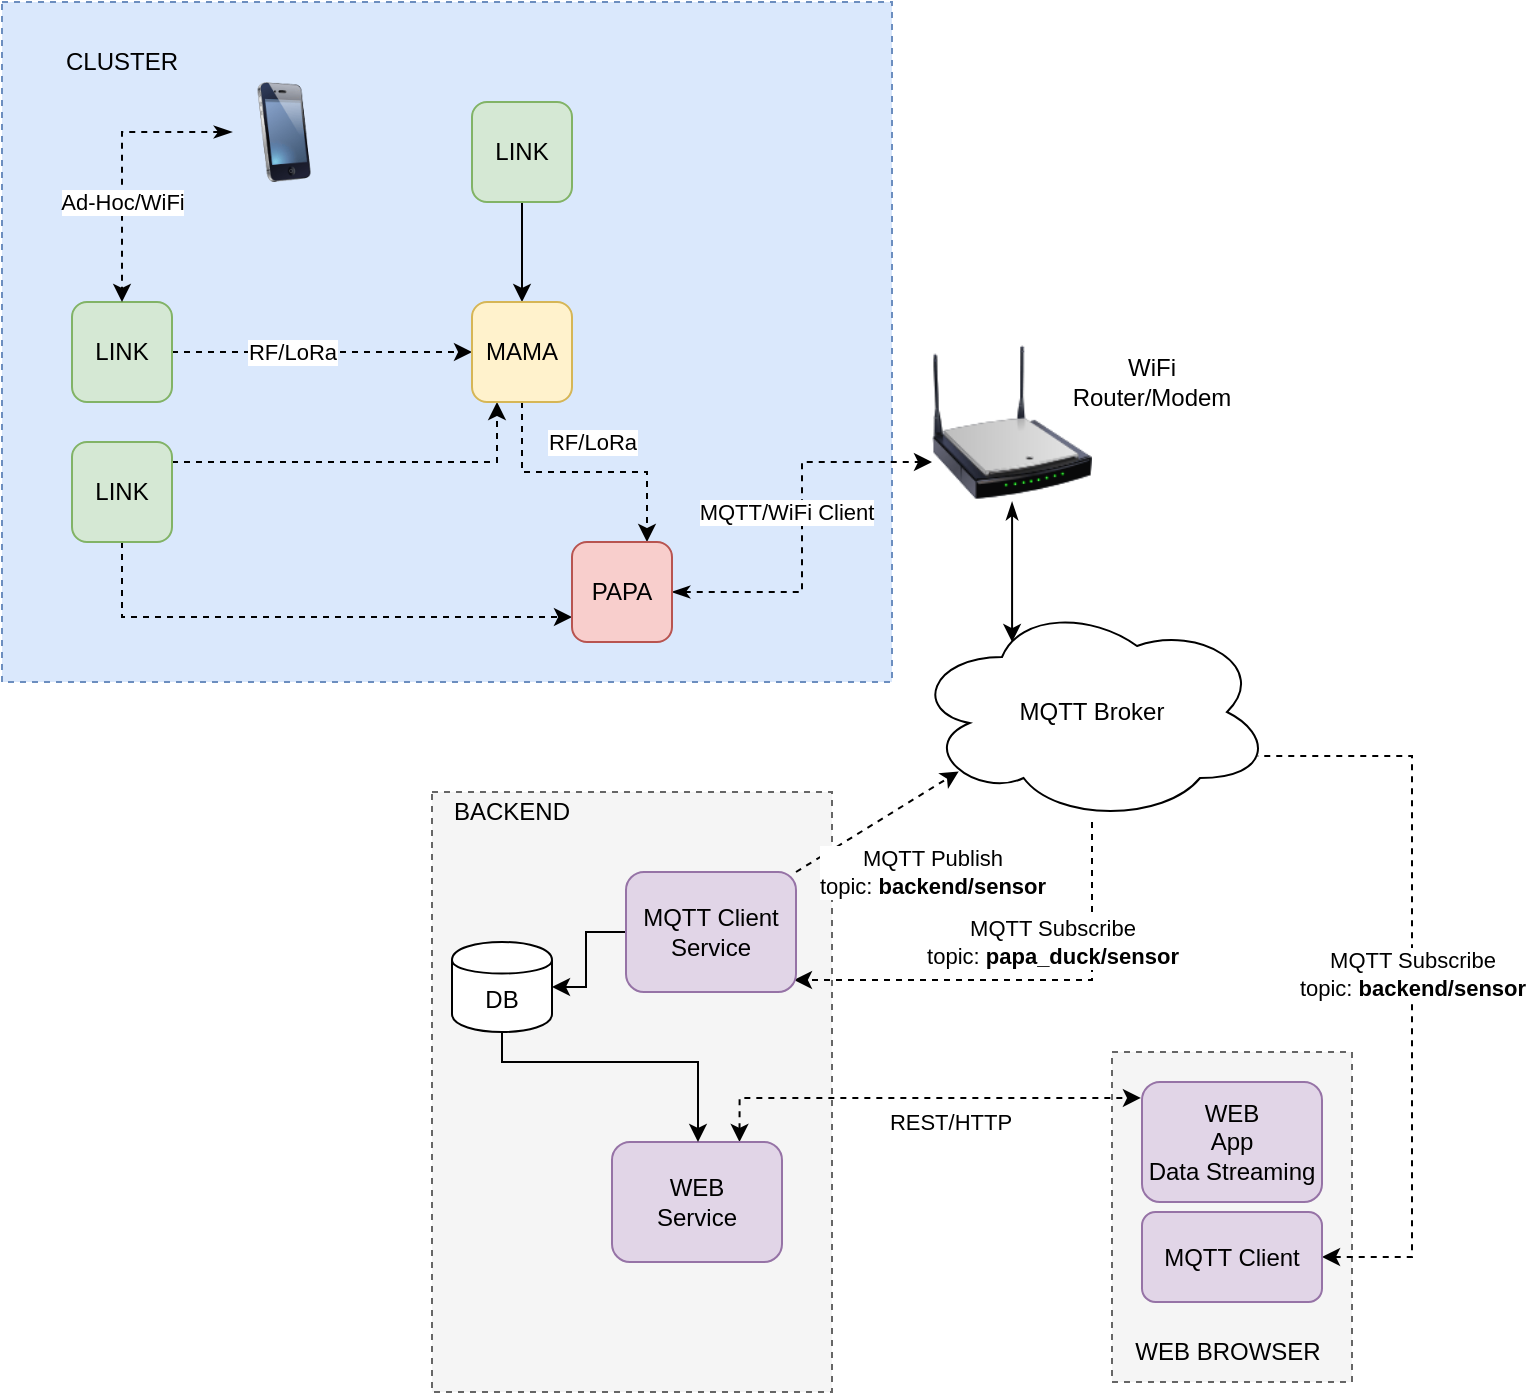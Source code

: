 <mxfile version="13.4.5" type="device"><diagram id="EJxz3tBTYT2ep9JXrAMy" name="Page-1"><mxGraphModel dx="1110" dy="738" grid="0" gridSize="10" guides="1" tooltips="1" connect="1" arrows="1" fold="1" page="1" pageScale="1" pageWidth="1100" pageHeight="850" math="0" shadow="0"><root><mxCell id="0"/><mxCell id="1" parent="0"/><mxCell id="kk1hSWZHGRrbGAi9tNtZ-46" value="" style="rounded=0;whiteSpace=wrap;html=1;dashed=1;fillColor=#f5f5f5;strokeColor=#666666;fontColor=#333333;" vertex="1" parent="1"><mxGeometry x="650" y="555" width="120" height="165" as="geometry"/></mxCell><mxCell id="kk1hSWZHGRrbGAi9tNtZ-35" value="" style="rounded=0;whiteSpace=wrap;html=1;dashed=1;fillColor=#dae8fc;strokeColor=#6c8ebf;" vertex="1" parent="1"><mxGeometry x="95" y="30" width="445" height="340" as="geometry"/></mxCell><mxCell id="kk1hSWZHGRrbGAi9tNtZ-24" value="" style="rounded=0;whiteSpace=wrap;html=1;dashed=1;fillColor=#f5f5f5;strokeColor=#666666;fontColor=#333333;" vertex="1" parent="1"><mxGeometry x="310" y="425" width="200" height="300" as="geometry"/></mxCell><mxCell id="kk1hSWZHGRrbGAi9tNtZ-8" style="edgeStyle=orthogonalEdgeStyle;rounded=0;orthogonalLoop=1;jettySize=auto;html=1;entryX=0;entryY=0.5;entryDx=0;entryDy=0;dashed=1;" edge="1" parent="1" source="kk1hSWZHGRrbGAi9tNtZ-1" target="kk1hSWZHGRrbGAi9tNtZ-4"><mxGeometry relative="1" as="geometry"/></mxCell><mxCell id="kk1hSWZHGRrbGAi9tNtZ-39" value="RF/LoRa" style="edgeLabel;html=1;align=center;verticalAlign=middle;resizable=0;points=[];" vertex="1" connectable="0" parent="kk1hSWZHGRrbGAi9tNtZ-8"><mxGeometry x="-0.2" relative="1" as="geometry"><mxPoint as="offset"/></mxGeometry></mxCell><mxCell id="kk1hSWZHGRrbGAi9tNtZ-1" value="LINK" style="rounded=1;whiteSpace=wrap;html=1;fillColor=#d5e8d4;strokeColor=#82b366;" vertex="1" parent="1"><mxGeometry x="130" y="180" width="50" height="50" as="geometry"/></mxCell><mxCell id="kk1hSWZHGRrbGAi9tNtZ-12" style="edgeStyle=orthogonalEdgeStyle;rounded=0;orthogonalLoop=1;jettySize=auto;html=1;entryX=0.5;entryY=0;entryDx=0;entryDy=0;" edge="1" parent="1" source="kk1hSWZHGRrbGAi9tNtZ-2" target="kk1hSWZHGRrbGAi9tNtZ-4"><mxGeometry relative="1" as="geometry"/></mxCell><mxCell id="kk1hSWZHGRrbGAi9tNtZ-2" value="LINK" style="rounded=1;whiteSpace=wrap;html=1;fillColor=#d5e8d4;strokeColor=#82b366;" vertex="1" parent="1"><mxGeometry x="330" y="80" width="50" height="50" as="geometry"/></mxCell><mxCell id="kk1hSWZHGRrbGAi9tNtZ-9" style="edgeStyle=orthogonalEdgeStyle;rounded=0;orthogonalLoop=1;jettySize=auto;html=1;entryX=0.25;entryY=1;entryDx=0;entryDy=0;dashed=1;" edge="1" parent="1" source="kk1hSWZHGRrbGAi9tNtZ-3" target="kk1hSWZHGRrbGAi9tNtZ-4"><mxGeometry relative="1" as="geometry"><Array as="points"><mxPoint x="343" y="260"/></Array></mxGeometry></mxCell><mxCell id="kk1hSWZHGRrbGAi9tNtZ-13" style="edgeStyle=orthogonalEdgeStyle;rounded=0;orthogonalLoop=1;jettySize=auto;html=1;entryX=0;entryY=0.75;entryDx=0;entryDy=0;exitX=0.5;exitY=1;exitDx=0;exitDy=0;dashed=1;" edge="1" parent="1" source="kk1hSWZHGRrbGAi9tNtZ-3" target="kk1hSWZHGRrbGAi9tNtZ-5"><mxGeometry relative="1" as="geometry"/></mxCell><mxCell id="kk1hSWZHGRrbGAi9tNtZ-3" value="LINK" style="rounded=1;whiteSpace=wrap;html=1;fillColor=#d5e8d4;strokeColor=#82b366;" vertex="1" parent="1"><mxGeometry x="130" y="250" width="50" height="50" as="geometry"/></mxCell><mxCell id="kk1hSWZHGRrbGAi9tNtZ-11" style="edgeStyle=orthogonalEdgeStyle;rounded=0;orthogonalLoop=1;jettySize=auto;html=1;entryX=0.75;entryY=0;entryDx=0;entryDy=0;dashed=1;" edge="1" parent="1" source="kk1hSWZHGRrbGAi9tNtZ-4" target="kk1hSWZHGRrbGAi9tNtZ-5"><mxGeometry relative="1" as="geometry"/></mxCell><mxCell id="kk1hSWZHGRrbGAi9tNtZ-41" value="RF/LoRa" style="edgeLabel;html=1;align=center;verticalAlign=middle;resizable=0;points=[];" vertex="1" connectable="0" parent="kk1hSWZHGRrbGAi9tNtZ-11"><mxGeometry x="-0.13" y="-18" relative="1" as="geometry"><mxPoint x="12" y="-33" as="offset"/></mxGeometry></mxCell><mxCell id="kk1hSWZHGRrbGAi9tNtZ-4" value="MAMA" style="rounded=1;whiteSpace=wrap;html=1;fillColor=#fff2cc;strokeColor=#d6b656;" vertex="1" parent="1"><mxGeometry x="330" y="180" width="50" height="50" as="geometry"/></mxCell><mxCell id="kk1hSWZHGRrbGAi9tNtZ-19" style="edgeStyle=orthogonalEdgeStyle;rounded=0;orthogonalLoop=1;jettySize=auto;html=1;startArrow=classicThin;startFill=1;entryX=0;entryY=0.75;entryDx=0;entryDy=0;dashed=1;" edge="1" parent="1" source="kk1hSWZHGRrbGAi9tNtZ-5" target="kk1hSWZHGRrbGAi9tNtZ-44"><mxGeometry relative="1" as="geometry"/></mxCell><mxCell id="kk1hSWZHGRrbGAi9tNtZ-40" value="MQTT/WiFi Client" style="edgeLabel;html=1;align=center;verticalAlign=middle;resizable=0;points=[];" vertex="1" connectable="0" parent="kk1hSWZHGRrbGAi9tNtZ-19"><mxGeometry x="0.018" y="-1" relative="1" as="geometry"><mxPoint x="-9" y="-6" as="offset"/></mxGeometry></mxCell><mxCell id="kk1hSWZHGRrbGAi9tNtZ-5" value="PAPA" style="rounded=1;whiteSpace=wrap;html=1;fillColor=#f8cecc;strokeColor=#b85450;" vertex="1" parent="1"><mxGeometry x="380" y="300" width="50" height="50" as="geometry"/></mxCell><mxCell id="kk1hSWZHGRrbGAi9tNtZ-62" style="edgeStyle=orthogonalEdgeStyle;rounded=0;orthogonalLoop=1;jettySize=auto;html=1;entryX=0.988;entryY=0.9;entryDx=0;entryDy=0;entryPerimeter=0;startArrow=none;startFill=0;endArrow=classic;endFill=1;dashed=1;" edge="1" parent="1" source="kk1hSWZHGRrbGAi9tNtZ-18" target="kk1hSWZHGRrbGAi9tNtZ-21"><mxGeometry relative="1" as="geometry"><Array as="points"><mxPoint x="640" y="519"/></Array></mxGeometry></mxCell><mxCell id="kk1hSWZHGRrbGAi9tNtZ-63" value="MQTT Subscribe&lt;br&gt;topic: &lt;b&gt;papa_duck/sensor&lt;/b&gt;" style="edgeLabel;html=1;align=center;verticalAlign=middle;resizable=0;points=[];" vertex="1" connectable="0" parent="kk1hSWZHGRrbGAi9tNtZ-62"><mxGeometry x="0.377" y="-3" relative="1" as="geometry"><mxPoint x="58" y="-16" as="offset"/></mxGeometry></mxCell><mxCell id="kk1hSWZHGRrbGAi9tNtZ-18" value="MQTT Broker" style="ellipse;shape=cloud;whiteSpace=wrap;html=1;" vertex="1" parent="1"><mxGeometry x="550" y="330" width="180" height="110" as="geometry"/></mxCell><mxCell id="kk1hSWZHGRrbGAi9tNtZ-54" style="edgeStyle=orthogonalEdgeStyle;rounded=0;orthogonalLoop=1;jettySize=auto;html=1;entryX=1;entryY=0.5;entryDx=0;entryDy=0;startArrow=none;startFill=0;" edge="1" parent="1" source="kk1hSWZHGRrbGAi9tNtZ-21" target="kk1hSWZHGRrbGAi9tNtZ-53"><mxGeometry relative="1" as="geometry"/></mxCell><mxCell id="kk1hSWZHGRrbGAi9tNtZ-21" value="MQTT Client&lt;br&gt;Service" style="rounded=1;whiteSpace=wrap;html=1;fillColor=#e1d5e7;strokeColor=#9673a6;" vertex="1" parent="1"><mxGeometry x="407" y="465" width="85" height="60" as="geometry"/></mxCell><mxCell id="kk1hSWZHGRrbGAi9tNtZ-59" style="edgeStyle=orthogonalEdgeStyle;rounded=0;orthogonalLoop=1;jettySize=auto;html=1;exitX=0.75;exitY=0;exitDx=0;exitDy=0;entryX=-0.006;entryY=0.133;entryDx=0;entryDy=0;entryPerimeter=0;startArrow=classic;startFill=1;dashed=1;" edge="1" parent="1" source="kk1hSWZHGRrbGAi9tNtZ-22" target="kk1hSWZHGRrbGAi9tNtZ-47"><mxGeometry relative="1" as="geometry"/></mxCell><mxCell id="kk1hSWZHGRrbGAi9tNtZ-60" value="REST/HTTP" style="edgeLabel;html=1;align=center;verticalAlign=middle;resizable=0;points=[];" vertex="1" connectable="0" parent="kk1hSWZHGRrbGAi9tNtZ-59"><mxGeometry x="-0.083" y="1" relative="1" as="geometry"><mxPoint x="25.2" y="13.01" as="offset"/></mxGeometry></mxCell><mxCell id="kk1hSWZHGRrbGAi9tNtZ-22" value="WEB&lt;br&gt;Service" style="rounded=1;whiteSpace=wrap;html=1;fillColor=#e1d5e7;strokeColor=#9673a6;" vertex="1" parent="1"><mxGeometry x="400" y="600" width="85" height="60" as="geometry"/></mxCell><mxCell id="kk1hSWZHGRrbGAi9tNtZ-28" value="BACKEND" style="text;html=1;strokeColor=none;fillColor=none;align=center;verticalAlign=middle;whiteSpace=wrap;rounded=0;dashed=1;" vertex="1" parent="1"><mxGeometry x="330" y="425" width="40" height="20" as="geometry"/></mxCell><mxCell id="kk1hSWZHGRrbGAi9tNtZ-36" value="CLUSTER" style="text;html=1;strokeColor=none;fillColor=none;align=center;verticalAlign=middle;whiteSpace=wrap;rounded=0;dashed=1;" vertex="1" parent="1"><mxGeometry x="100" y="40" width="110" height="40" as="geometry"/></mxCell><mxCell id="kk1hSWZHGRrbGAi9tNtZ-38" value="Ad-Hoc/WiFi" style="edgeStyle=orthogonalEdgeStyle;rounded=0;orthogonalLoop=1;jettySize=auto;html=1;startArrow=classicThin;startFill=1;dashed=1;" edge="1" parent="1" source="kk1hSWZHGRrbGAi9tNtZ-37" target="kk1hSWZHGRrbGAi9tNtZ-1"><mxGeometry x="0.286" relative="1" as="geometry"><mxPoint as="offset"/></mxGeometry></mxCell><mxCell id="kk1hSWZHGRrbGAi9tNtZ-37" value="" style="image;html=1;image=img/lib/clip_art/telecommunication/iPhone_128x128.png;dashed=1;" vertex="1" parent="1"><mxGeometry x="210" y="70" width="52" height="50" as="geometry"/></mxCell><mxCell id="kk1hSWZHGRrbGAi9tNtZ-45" value="" style="edgeStyle=orthogonalEdgeStyle;rounded=0;orthogonalLoop=1;jettySize=auto;html=1;entryX=0.278;entryY=0.182;entryDx=0;entryDy=0;entryPerimeter=0;startArrow=classicThin;startFill=1;" edge="1" parent="1" source="kk1hSWZHGRrbGAi9tNtZ-44" target="kk1hSWZHGRrbGAi9tNtZ-18"><mxGeometry relative="1" as="geometry"/></mxCell><mxCell id="kk1hSWZHGRrbGAi9tNtZ-44" value="" style="image;html=1;image=img/lib/clip_art/networking/Wireless_Router_N_128x128.png;dashed=1;" vertex="1" parent="1"><mxGeometry x="560" y="200" width="80" height="80" as="geometry"/></mxCell><mxCell id="kk1hSWZHGRrbGAi9tNtZ-47" value="WEB&lt;br&gt;App&lt;br&gt;Data Streaming" style="rounded=1;whiteSpace=wrap;html=1;fillColor=#e1d5e7;strokeColor=#9673a6;" vertex="1" parent="1"><mxGeometry x="665" y="570" width="90" height="60" as="geometry"/></mxCell><mxCell id="kk1hSWZHGRrbGAi9tNtZ-48" value="WEB BROWSER" style="text;html=1;strokeColor=none;fillColor=none;align=center;verticalAlign=middle;whiteSpace=wrap;rounded=0;dashed=1;" vertex="1" parent="1"><mxGeometry x="657.5" y="695" width="100" height="20" as="geometry"/></mxCell><mxCell id="kk1hSWZHGRrbGAi9tNtZ-56" style="edgeStyle=orthogonalEdgeStyle;rounded=0;orthogonalLoop=1;jettySize=auto;html=1;startArrow=none;startFill=0;" edge="1" parent="1" source="kk1hSWZHGRrbGAi9tNtZ-53" target="kk1hSWZHGRrbGAi9tNtZ-22"><mxGeometry relative="1" as="geometry"><Array as="points"><mxPoint x="345" y="560"/><mxPoint x="443" y="560"/></Array></mxGeometry></mxCell><mxCell id="kk1hSWZHGRrbGAi9tNtZ-53" value="DB" style="shape=cylinder;whiteSpace=wrap;html=1;boundedLbl=1;backgroundOutline=1;" vertex="1" parent="1"><mxGeometry x="320" y="500" width="50" height="45" as="geometry"/></mxCell><mxCell id="kk1hSWZHGRrbGAi9tNtZ-61" value="MQTT Publish&lt;br&gt;topic: &lt;b&gt;backend/sensor&lt;/b&gt;" style="endArrow=classic;html=1;entryX=0.13;entryY=0.77;entryDx=0;entryDy=0;entryPerimeter=0;exitX=1;exitY=0;exitDx=0;exitDy=0;dashed=1;" edge="1" parent="1" source="kk1hSWZHGRrbGAi9tNtZ-21" target="kk1hSWZHGRrbGAi9tNtZ-18"><mxGeometry x="0.209" y="-36" width="50" height="50" relative="1" as="geometry"><mxPoint x="490" y="510" as="sourcePoint"/><mxPoint x="540" y="460" as="targetPoint"/><mxPoint as="offset"/></mxGeometry></mxCell><mxCell id="kk1hSWZHGRrbGAi9tNtZ-65" value="MQTT Subscribe&lt;br&gt;topic: &lt;b&gt;backend/sensor&lt;/b&gt;" style="edgeStyle=orthogonalEdgeStyle;rounded=0;orthogonalLoop=1;jettySize=auto;html=1;entryX=0.96;entryY=0.7;entryDx=0;entryDy=0;entryPerimeter=0;startArrow=classic;startFill=1;endArrow=none;endFill=0;dashed=1;" edge="1" parent="1" source="kk1hSWZHGRrbGAi9tNtZ-64" target="kk1hSWZHGRrbGAi9tNtZ-18"><mxGeometry relative="1" as="geometry"><Array as="points"><mxPoint x="800" y="658"/><mxPoint x="800" y="407"/></Array></mxGeometry></mxCell><mxCell id="kk1hSWZHGRrbGAi9tNtZ-64" value="MQTT Client" style="rounded=1;whiteSpace=wrap;html=1;fillColor=#e1d5e7;strokeColor=#9673a6;" vertex="1" parent="1"><mxGeometry x="665" y="635" width="90" height="45" as="geometry"/></mxCell><mxCell id="kk1hSWZHGRrbGAi9tNtZ-66" value="WiFi Router/Modem" style="text;html=1;strokeColor=none;fillColor=none;align=center;verticalAlign=middle;whiteSpace=wrap;rounded=0;" vertex="1" parent="1"><mxGeometry x="620" y="210" width="100" height="20" as="geometry"/></mxCell></root></mxGraphModel></diagram></mxfile>